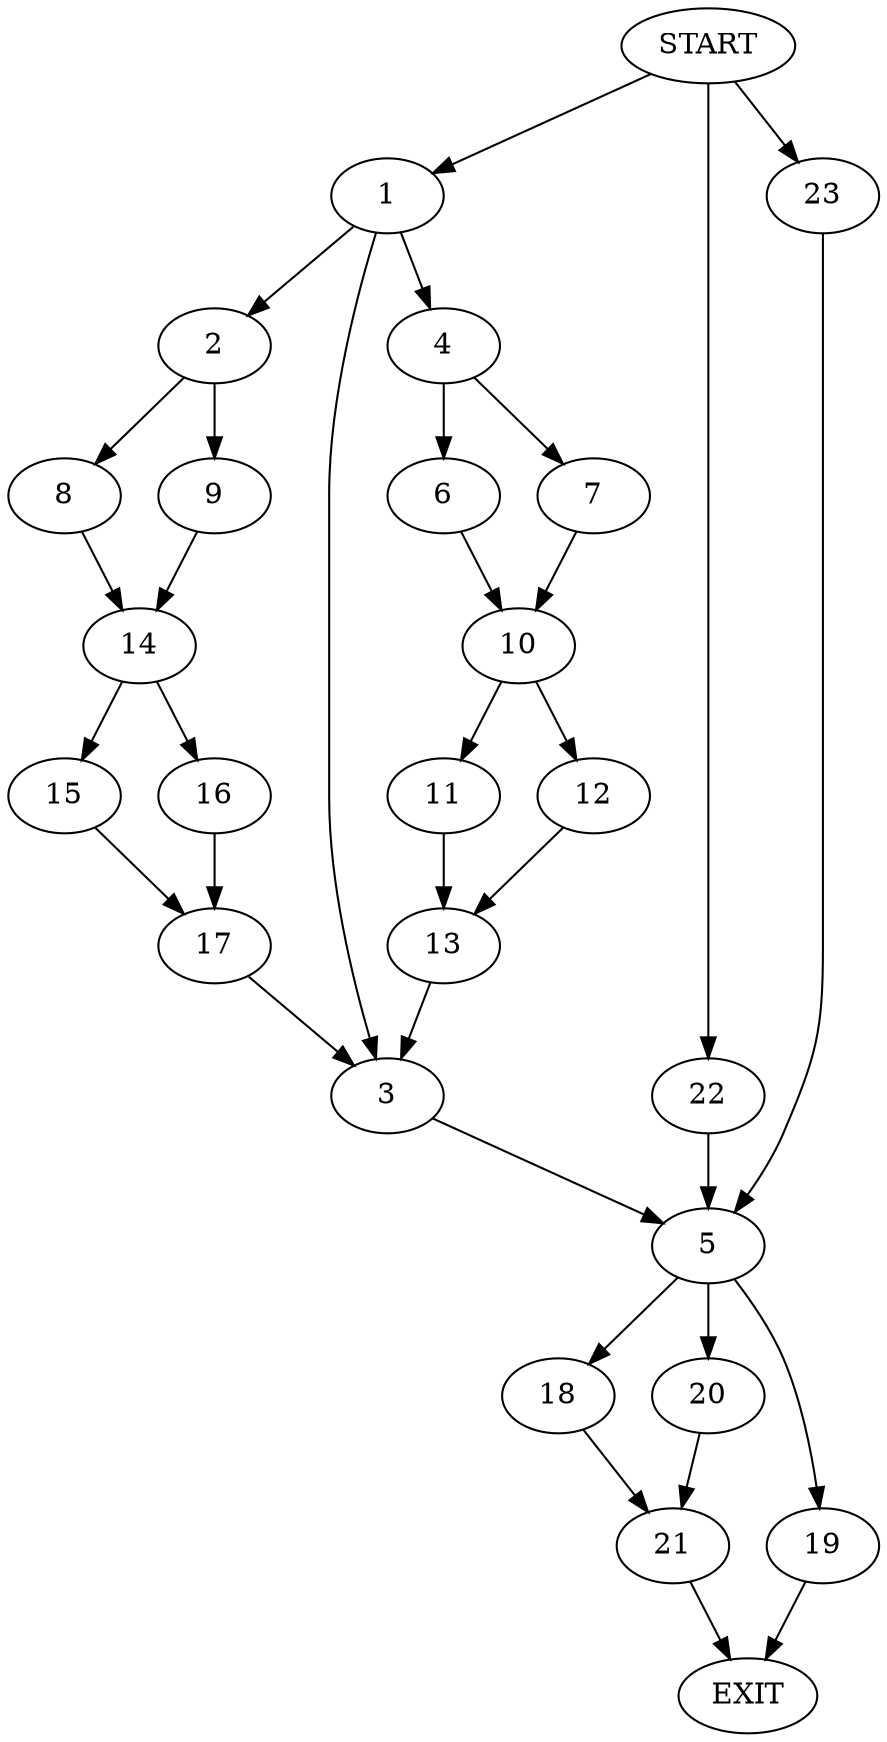 digraph {
0 [label="START"]
24 [label="EXIT"]
0 -> 1
1 -> 2
1 -> 3
1 -> 4
3 -> 5
4 -> 6
4 -> 7
2 -> 8
2 -> 9
7 -> 10
6 -> 10
10 -> 11
10 -> 12
11 -> 13
12 -> 13
13 -> 3
8 -> 14
9 -> 14
14 -> 15
14 -> 16
16 -> 17
15 -> 17
17 -> 3
5 -> 18
5 -> 19
5 -> 20
18 -> 21
21 -> 24
0 -> 22
22 -> 5
20 -> 21
0 -> 23
23 -> 5
19 -> 24
}
